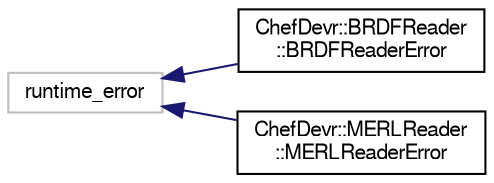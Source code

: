 digraph "Graphical Class Hierarchy"
{
  edge [fontname="FreeSans",fontsize="10",labelfontname="FreeSans",labelfontsize="10"];
  node [fontname="FreeSans",fontsize="10",shape=record];
  rankdir="LR";
  Node1 [label="runtime_error",height=0.2,width=0.4,color="grey75", fillcolor="white", style="filled"];
  Node1 -> Node2 [dir="back",color="midnightblue",fontsize="10",style="solid",fontname="FreeSans"];
  Node2 [label="ChefDevr::BRDFReader\l::BRDFReaderError",height=0.2,width=0.4,color="black", fillcolor="white", style="filled",URL="$class_chef_devr_1_1_b_r_d_f_reader_1_1_b_r_d_f_reader_error.html"];
  Node1 -> Node3 [dir="back",color="midnightblue",fontsize="10",style="solid",fontname="FreeSans"];
  Node3 [label="ChefDevr::MERLReader\l::MERLReaderError",height=0.2,width=0.4,color="black", fillcolor="white", style="filled",URL="$class_chef_devr_1_1_m_e_r_l_reader_1_1_m_e_r_l_reader_error.html"];
}
